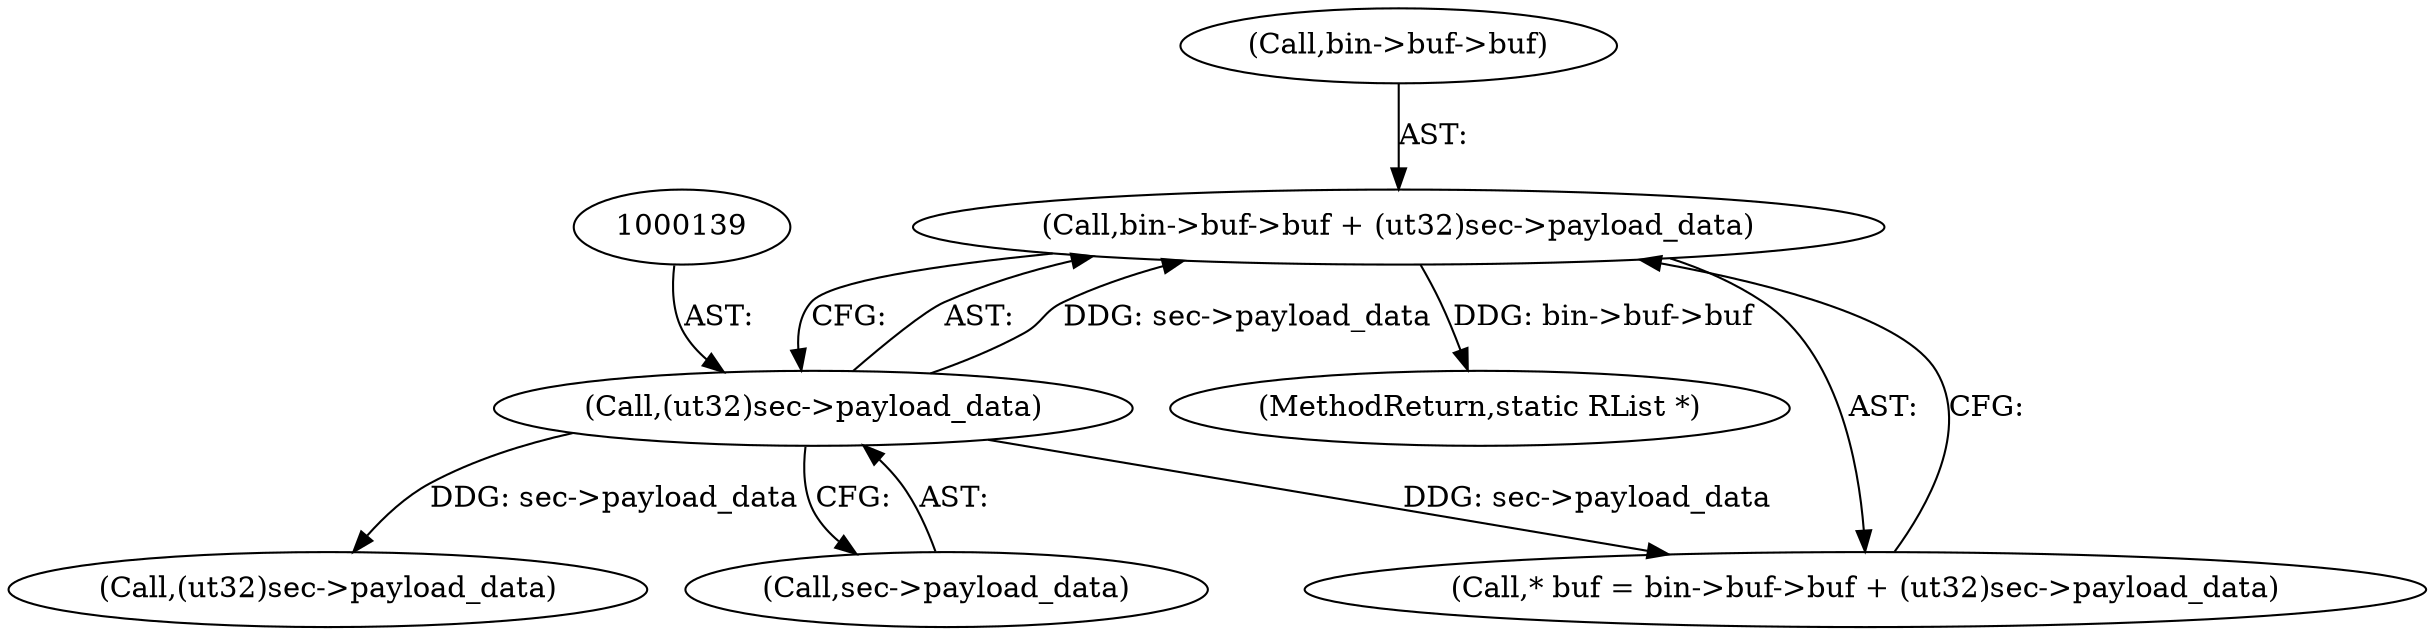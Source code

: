 digraph "0_radare2_d2632f6483a3ceb5d8e0a5fb11142c51c43978b4_0@pointer" {
"1000132" [label="(Call,bin->buf->buf + (ut32)sec->payload_data)"];
"1000138" [label="(Call,(ut32)sec->payload_data)"];
"1000133" [label="(Call,bin->buf->buf)"];
"1000132" [label="(Call,bin->buf->buf + (ut32)sec->payload_data)"];
"1000152" [label="(Call,(ut32)sec->payload_data)"];
"1000140" [label="(Call,sec->payload_data)"];
"1000293" [label="(MethodReturn,static RList *)"];
"1000138" [label="(Call,(ut32)sec->payload_data)"];
"1000130" [label="(Call,* buf = bin->buf->buf + (ut32)sec->payload_data)"];
"1000132" -> "1000130"  [label="AST: "];
"1000132" -> "1000138"  [label="CFG: "];
"1000133" -> "1000132"  [label="AST: "];
"1000138" -> "1000132"  [label="AST: "];
"1000130" -> "1000132"  [label="CFG: "];
"1000132" -> "1000293"  [label="DDG: bin->buf->buf"];
"1000138" -> "1000132"  [label="DDG: sec->payload_data"];
"1000138" -> "1000140"  [label="CFG: "];
"1000139" -> "1000138"  [label="AST: "];
"1000140" -> "1000138"  [label="AST: "];
"1000138" -> "1000130"  [label="DDG: sec->payload_data"];
"1000138" -> "1000152"  [label="DDG: sec->payload_data"];
}
